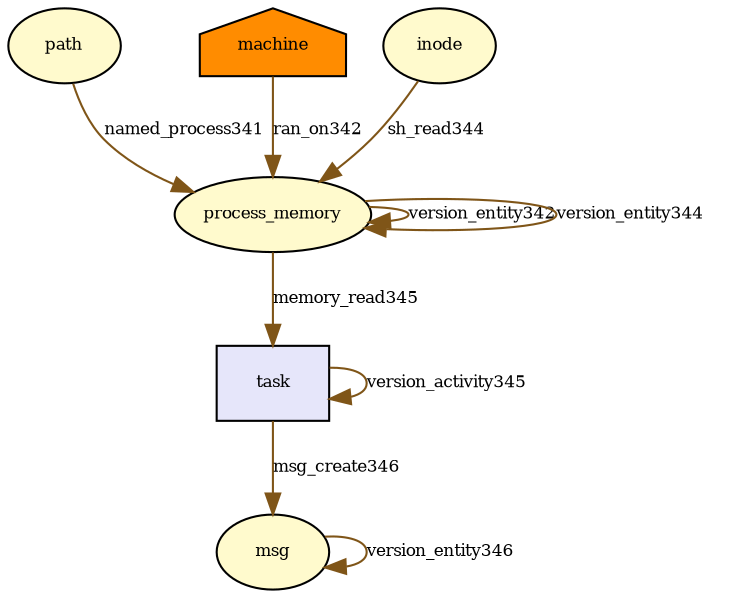 digraph RGL__DirectedAdjacencyGraph {path[fontsize = 8,label = "path",shape = ellipse, fillcolor="#fffacd", style = filled]

process_memory[fontsize = 8,label = "process_memory",shape = ellipse, fillcolor="#fffacd", style = filled]

path -> process_memory[fontsize = 8,label = "named_process341", color="#7f5518"]

process_memory -> process_memory[fontsize = 8,label = "version_entity342", color="#7f5518"]

machine[fontsize = 8,label = "machine",shape = house, fillcolor="#ff8c00", style = filled]

machine -> process_memory[fontsize = 8,label = "ran_on342", color="#7f5518"]

process_memory -> process_memory[fontsize = 8,label = "version_entity344", color="#7f5518"]

inode[fontsize = 8,label = "inode",shape = ellipse, fillcolor="#fffacd", style = filled]

inode -> process_memory[fontsize = 8,label = "sh_read344", color="#7f5518"]

task[fontsize = 8,label = "task",shape = rectangle, fillcolor="#e6e6fa", style = filled]

task -> task[fontsize = 8,label = "version_activity345", color="#7f5518"]

process_memory -> task[fontsize = 8,label = "memory_read345", color="#7f5518"]

msg[fontsize = 8,label = "msg",shape = ellipse, fillcolor="#fffacd", style = filled]

msg -> msg[fontsize = 8,label = "version_entity346", color="#7f5518"]

task -> msg[fontsize = 8,label = "msg_create346", color="#7f5518"]

}